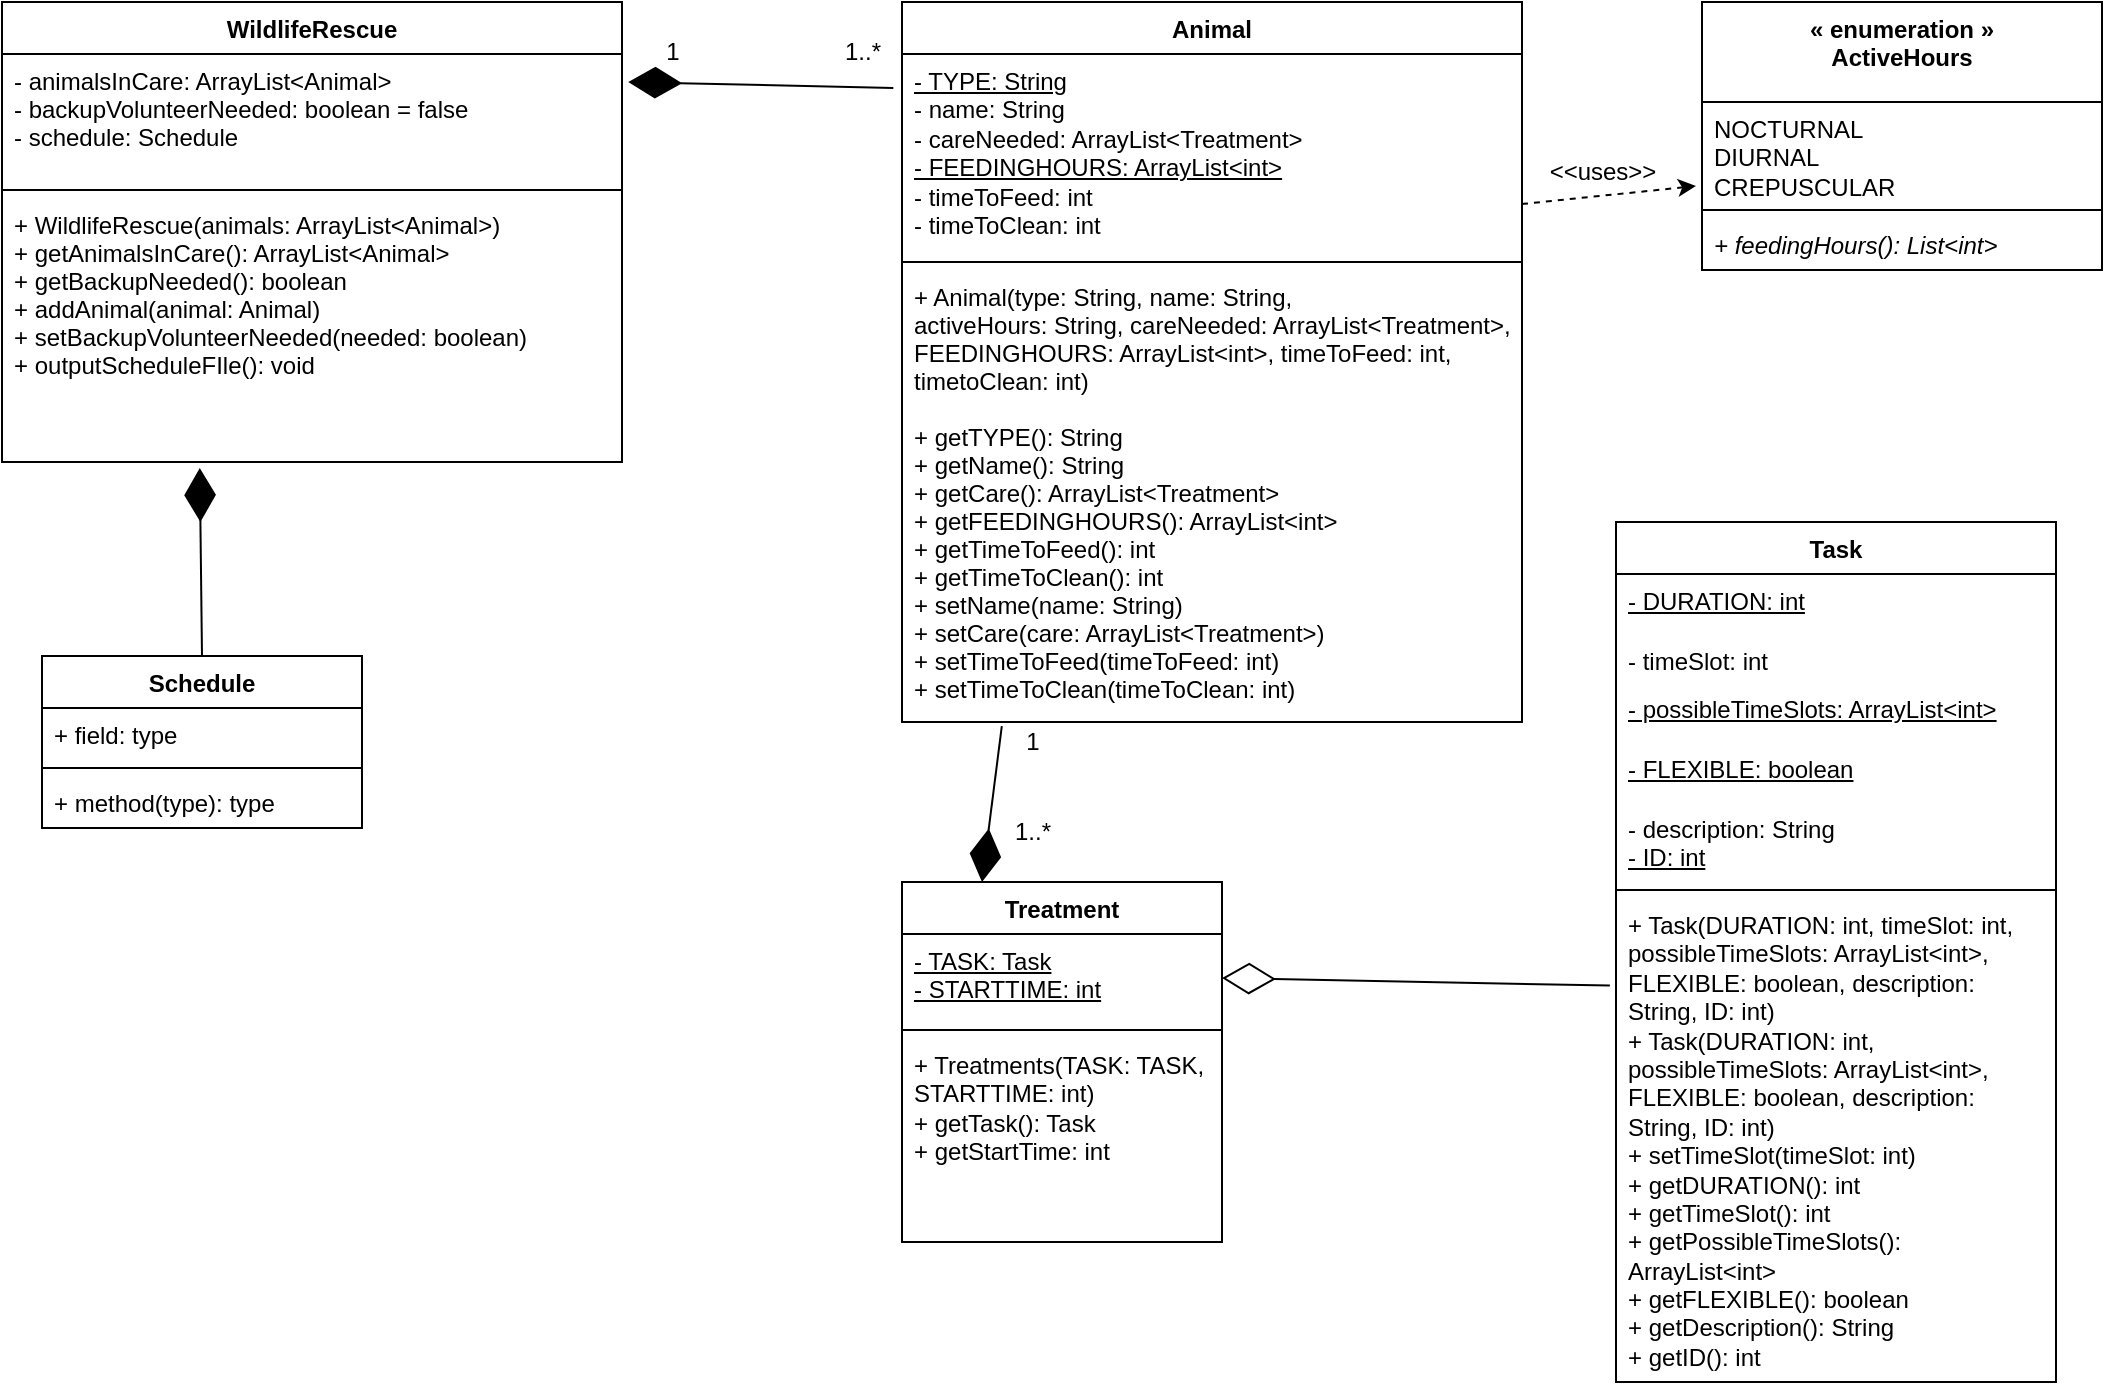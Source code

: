<mxfile version="21.0.4" type="github">
  <diagram id="2KpLl_mZCOHA58I0HmC6" name="Page-1">
    <mxGraphModel dx="1886" dy="858" grid="1" gridSize="10" guides="1" tooltips="1" connect="1" arrows="1" fold="1" page="1" pageScale="1" pageWidth="1100" pageHeight="850" math="0" shadow="0">
      <root>
        <mxCell id="0" />
        <mxCell id="1" parent="0" />
        <mxCell id="-pHp2P_mZ8aD6D5N5FeK-2" value="WildlifeRescue" style="swimlane;fontStyle=1;align=center;verticalAlign=top;childLayout=stackLayout;horizontal=1;startSize=26;horizontalStack=0;resizeParent=1;resizeParentMax=0;resizeLast=0;collapsible=1;marginBottom=0;" parent="1" vertex="1">
          <mxGeometry x="20" y="70" width="310" height="230" as="geometry">
            <mxRectangle x="470" y="20" width="130" height="30" as="alternateBounds" />
          </mxGeometry>
        </mxCell>
        <mxCell id="-pHp2P_mZ8aD6D5N5FeK-3" value="- animalsInCare: ArrayList&lt;Animal&gt;&#xa;- backupVolunteerNeeded: boolean = false&#xa;- schedule: Schedule" style="text;strokeColor=none;fillColor=none;align=left;verticalAlign=top;spacingLeft=4;spacingRight=4;overflow=hidden;rotatable=0;points=[[0,0.5],[1,0.5]];portConstraint=eastwest;" parent="-pHp2P_mZ8aD6D5N5FeK-2" vertex="1">
          <mxGeometry y="26" width="310" height="64" as="geometry" />
        </mxCell>
        <mxCell id="-pHp2P_mZ8aD6D5N5FeK-4" value="" style="line;strokeWidth=1;fillColor=none;align=left;verticalAlign=middle;spacingTop=-1;spacingLeft=3;spacingRight=3;rotatable=0;labelPosition=right;points=[];portConstraint=eastwest;strokeColor=inherit;" parent="-pHp2P_mZ8aD6D5N5FeK-2" vertex="1">
          <mxGeometry y="90" width="310" height="8" as="geometry" />
        </mxCell>
        <mxCell id="-pHp2P_mZ8aD6D5N5FeK-5" value="+ WildlifeRescue(animals: ArrayList&lt;Animal&gt;)&#xa;+ getAnimalsInCare(): ArrayList&lt;Animal&gt;&#xa;+ getBackupNeeded(): boolean&#xa;+ addAnimal(animal: Animal)&#xa;+ setBackupVolunteerNeeded(needed: boolean)&#xa;+ outputScheduleFIle(): void" style="text;strokeColor=none;fillColor=none;align=left;verticalAlign=top;spacingLeft=4;spacingRight=4;overflow=hidden;rotatable=0;points=[[0,0.5],[1,0.5]];portConstraint=eastwest;" parent="-pHp2P_mZ8aD6D5N5FeK-2" vertex="1">
          <mxGeometry y="98" width="310" height="132" as="geometry" />
        </mxCell>
        <mxCell id="-pHp2P_mZ8aD6D5N5FeK-6" value="Animal" style="swimlane;fontStyle=1;align=center;verticalAlign=top;childLayout=stackLayout;horizontal=1;startSize=26;horizontalStack=0;resizeParent=1;resizeParentMax=0;resizeLast=0;collapsible=1;marginBottom=0;" parent="1" vertex="1">
          <mxGeometry x="470" y="70" width="310" height="360" as="geometry" />
        </mxCell>
        <mxCell id="-pHp2P_mZ8aD6D5N5FeK-33" value="&lt;span style=&quot;font-family: Helvetica; font-size: 12px; font-style: normal; font-variant-ligatures: normal; font-variant-caps: normal; font-weight: 400; letter-spacing: normal; orphans: 2; text-align: left; text-indent: 0px; text-transform: none; widows: 2; word-spacing: 0px; -webkit-text-stroke-width: 0px; text-decoration-thickness: initial; text-decoration-style: initial; text-decoration-color: initial; float: none; display: inline !important;&quot;&gt;&lt;u&gt;- TYPE: String&lt;br&gt;&lt;/u&gt;- name: String&lt;br&gt;- careNeeded: ArrayList&amp;lt;Treatment&amp;gt;&lt;br&gt;&lt;u&gt;- FEEDINGHOURS: ArrayList&amp;lt;int&amp;gt;&lt;/u&gt;&lt;br&gt;- timeToFeed: int&lt;br&gt;- timeToClean: int&amp;nbsp;&lt;/span&gt;" style="text;whiteSpace=wrap;html=1;labelBackgroundColor=none;fontColor=default;spacingLeft=4;spacingRight=4;fontStyle=0;" parent="-pHp2P_mZ8aD6D5N5FeK-6" vertex="1">
          <mxGeometry y="26" width="310" height="100" as="geometry" />
        </mxCell>
        <mxCell id="-pHp2P_mZ8aD6D5N5FeK-11" value="" style="line;strokeWidth=1;fillColor=none;align=left;verticalAlign=middle;spacingTop=-1;spacingLeft=3;spacingRight=3;rotatable=0;labelPosition=right;points=[];portConstraint=eastwest;strokeColor=inherit;" parent="-pHp2P_mZ8aD6D5N5FeK-6" vertex="1">
          <mxGeometry y="126" width="310" height="8" as="geometry" />
        </mxCell>
        <mxCell id="-pHp2P_mZ8aD6D5N5FeK-12" value="+ Animal(type: String, name: String, &#xa;activeHours: String, careNeeded: ArrayList&lt;Treatment&gt;, &#xa;FEEDINGHOURS: ArrayList&lt;int&gt;, timeToFeed: int, &#xa;timetoClean: int)&#xa;&#xa;+ getTYPE(): String&#xa;+ getName(): String&#xa;+ getCare(): ArrayList&lt;Treatment&gt;&#xa;+ getFEEDINGHOURS(): ArrayList&lt;int&gt;&#xa;+ getTimeToFeed(): int&#xa;+ getTimeToClean(): int&#xa;+ setName(name: String)&#xa;+ setCare(care: ArrayList&lt;Treatment&gt;)&#xa;+ setTimeToFeed(timeToFeed: int)&#xa;+ setTimeToClean(timeToClean: int)&#xa;&#xa;" style="text;strokeColor=none;fillColor=none;align=left;verticalAlign=top;spacingLeft=4;spacingRight=4;overflow=hidden;rotatable=0;points=[[0,0.5],[1,0.5]];portConstraint=eastwest;" parent="-pHp2P_mZ8aD6D5N5FeK-6" vertex="1">
          <mxGeometry y="134" width="310" height="226" as="geometry" />
        </mxCell>
        <mxCell id="-pHp2P_mZ8aD6D5N5FeK-13" value="« enumeration »&lt;br style=&quot;border-color: var(--border-color); font-weight: 400;&quot;&gt;&lt;b style=&quot;border-color: var(--border-color);&quot;&gt;ActiveHours&lt;/b&gt;" style="swimlane;fontStyle=1;align=center;verticalAlign=top;childLayout=stackLayout;horizontal=1;startSize=50;horizontalStack=0;resizeParent=1;resizeParentMax=0;resizeLast=0;collapsible=1;marginBottom=0;whiteSpace=wrap;html=1;" parent="1" vertex="1">
          <mxGeometry x="870" y="70" width="200" height="134" as="geometry" />
        </mxCell>
        <mxCell id="-pHp2P_mZ8aD6D5N5FeK-14" value="NOCTURNAL&lt;br&gt;DIURNAL&lt;br&gt;CREPUSCULAR" style="text;strokeColor=none;fillColor=none;align=left;verticalAlign=top;spacingLeft=4;spacingRight=4;overflow=hidden;rotatable=0;points=[[0,0.5],[1,0.5]];portConstraint=eastwest;whiteSpace=wrap;html=1;" parent="-pHp2P_mZ8aD6D5N5FeK-13" vertex="1">
          <mxGeometry y="50" width="200" height="50" as="geometry" />
        </mxCell>
        <mxCell id="-pHp2P_mZ8aD6D5N5FeK-15" value="" style="line;strokeWidth=1;fillColor=none;align=left;verticalAlign=middle;spacingTop=-1;spacingLeft=3;spacingRight=3;rotatable=0;labelPosition=right;points=[];portConstraint=eastwest;strokeColor=inherit;" parent="-pHp2P_mZ8aD6D5N5FeK-13" vertex="1">
          <mxGeometry y="100" width="200" height="8" as="geometry" />
        </mxCell>
        <mxCell id="-pHp2P_mZ8aD6D5N5FeK-16" value="&lt;i&gt;+ feedingHours(): List&amp;lt;int&amp;gt;&lt;/i&gt;" style="text;strokeColor=none;fillColor=none;align=left;verticalAlign=top;spacingLeft=4;spacingRight=4;overflow=hidden;rotatable=0;points=[[0,0.5],[1,0.5]];portConstraint=eastwest;whiteSpace=wrap;html=1;" parent="-pHp2P_mZ8aD6D5N5FeK-13" vertex="1">
          <mxGeometry y="108" width="200" height="26" as="geometry" />
        </mxCell>
        <mxCell id="-pHp2P_mZ8aD6D5N5FeK-18" value="" style="endArrow=diamondThin;endFill=1;endSize=24;html=1;rounded=0;entryX=1.01;entryY=0.219;entryDx=0;entryDy=0;entryPerimeter=0;exitX=-0.014;exitY=0.17;exitDx=0;exitDy=0;exitPerimeter=0;" parent="1" source="-pHp2P_mZ8aD6D5N5FeK-33" target="-pHp2P_mZ8aD6D5N5FeK-3" edge="1">
          <mxGeometry width="160" relative="1" as="geometry">
            <mxPoint x="440" y="180" as="sourcePoint" />
            <mxPoint x="470" y="108" as="targetPoint" />
          </mxGeometry>
        </mxCell>
        <mxCell id="-pHp2P_mZ8aD6D5N5FeK-19" value="Task" style="swimlane;fontStyle=1;align=center;verticalAlign=top;childLayout=stackLayout;horizontal=1;startSize=26;horizontalStack=0;resizeParent=1;resizeParentMax=0;resizeLast=0;collapsible=1;marginBottom=0;whiteSpace=wrap;html=1;" parent="1" vertex="1">
          <mxGeometry x="827" y="330" width="220" height="430" as="geometry" />
        </mxCell>
        <mxCell id="HXh5B0J5rtE3h4fHHcjP-2" value="&lt;u&gt;- DURATION: int&lt;/u&gt;" style="text;html=1;strokeColor=none;fillColor=none;align=left;verticalAlign=top;whiteSpace=wrap;rounded=0;spacingLeft=4;spacingRight=4;" parent="-pHp2P_mZ8aD6D5N5FeK-19" vertex="1">
          <mxGeometry y="26" width="220" height="30" as="geometry" />
        </mxCell>
        <mxCell id="-pHp2P_mZ8aD6D5N5FeK-20" value="- timeSlot: int" style="text;strokeColor=none;fillColor=none;align=left;verticalAlign=top;spacingLeft=4;spacingRight=4;overflow=hidden;rotatable=0;points=[[0,0.5],[1,0.5]];portConstraint=eastwest;whiteSpace=wrap;html=1;" parent="-pHp2P_mZ8aD6D5N5FeK-19" vertex="1">
          <mxGeometry y="56" width="220" height="24" as="geometry" />
        </mxCell>
        <mxCell id="HXh5B0J5rtE3h4fHHcjP-1" value="&lt;u&gt;- possibleTimeSlots: ArrayList&amp;lt;int&amp;gt;&lt;br&gt;&lt;br&gt;&lt;/u&gt;" style="text;html=1;strokeColor=none;fillColor=none;align=left;verticalAlign=top;whiteSpace=wrap;rounded=0;spacingLeft=4;spacingRight=4;" parent="-pHp2P_mZ8aD6D5N5FeK-19" vertex="1">
          <mxGeometry y="80" width="220" height="30" as="geometry" />
        </mxCell>
        <mxCell id="-pHp2P_mZ8aD6D5N5FeK-21" value="&lt;u&gt;- FLEXIBLE: boolean&lt;/u&gt;" style="text;strokeColor=none;fillColor=none;align=left;verticalAlign=top;spacingLeft=4;spacingRight=4;overflow=hidden;rotatable=0;points=[[0,0.5],[1,0.5]];portConstraint=eastwest;whiteSpace=wrap;html=1;" parent="-pHp2P_mZ8aD6D5N5FeK-19" vertex="1">
          <mxGeometry y="110" width="220" height="30" as="geometry" />
        </mxCell>
        <mxCell id="HXh5B0J5rtE3h4fHHcjP-4" value="- description: String&lt;br&gt;&lt;u&gt;- ID: int&lt;/u&gt;" style="text;html=1;strokeColor=none;fillColor=none;align=left;verticalAlign=top;whiteSpace=wrap;rounded=0;spacingLeft=4;spacingRight=4;" parent="-pHp2P_mZ8aD6D5N5FeK-19" vertex="1">
          <mxGeometry y="140" width="220" height="40" as="geometry" />
        </mxCell>
        <mxCell id="-pHp2P_mZ8aD6D5N5FeK-22" value="" style="line;strokeWidth=1;fillColor=none;align=left;verticalAlign=middle;spacingTop=-1;spacingLeft=3;spacingRight=3;rotatable=0;labelPosition=right;points=[];portConstraint=eastwest;strokeColor=inherit;" parent="-pHp2P_mZ8aD6D5N5FeK-19" vertex="1">
          <mxGeometry y="180" width="220" height="8" as="geometry" />
        </mxCell>
        <mxCell id="-pHp2P_mZ8aD6D5N5FeK-23" value="+ Task(DURATION: int, timeSlot: int, possibleTimeSlots: ArrayList&amp;lt;int&amp;gt;, FLEXIBLE: boolean, description: String, ID: int)&lt;br&gt;+ Task(DURATION: int, possibleTimeSlots: ArrayList&amp;lt;int&amp;gt;, FLEXIBLE: boolean, description: String, ID: int)&lt;br&gt;+ setTimeSlot(timeSlot: int)&lt;br&gt;+ getDURATION(): int&lt;br&gt;+ getTimeSlot(): int&lt;br&gt;+ getPossibleTimeSlots(): ArrayList&amp;lt;int&amp;gt;&lt;br&gt;+ getFLEXIBLE(): boolean&lt;br&gt;+ getDescription(): String&lt;br&gt;+ getID(): int" style="text;strokeColor=none;fillColor=none;align=left;verticalAlign=top;spacingLeft=4;spacingRight=4;overflow=hidden;rotatable=0;points=[[0,0.5],[1,0.5]];portConstraint=eastwest;whiteSpace=wrap;html=1;" parent="-pHp2P_mZ8aD6D5N5FeK-19" vertex="1">
          <mxGeometry y="188" width="220" height="242" as="geometry" />
        </mxCell>
        <mxCell id="-pHp2P_mZ8aD6D5N5FeK-25" value="1" style="text;html=1;align=center;verticalAlign=middle;resizable=0;points=[];autosize=1;strokeColor=none;fillColor=none;" parent="1" vertex="1">
          <mxGeometry x="340" y="80" width="30" height="30" as="geometry" />
        </mxCell>
        <mxCell id="-pHp2P_mZ8aD6D5N5FeK-26" value="1..*" style="text;html=1;align=center;verticalAlign=middle;resizable=0;points=[];autosize=1;strokeColor=none;fillColor=none;" parent="1" vertex="1">
          <mxGeometry x="430" y="80" width="40" height="30" as="geometry" />
        </mxCell>
        <mxCell id="X3xmoL7LCD3JFngqE5RC-1" value="" style="html=1;labelBackgroundColor=#ffffff;startArrow=none;startFill=0;startSize=6;endArrow=classic;endFill=1;endSize=6;jettySize=auto;orthogonalLoop=1;strokeWidth=1;dashed=1;fontSize=14;rounded=0;exitX=1;exitY=0.75;exitDx=0;exitDy=0;entryX=-0.015;entryY=0.84;entryDx=0;entryDy=0;entryPerimeter=0;" edge="1" parent="1" source="-pHp2P_mZ8aD6D5N5FeK-33" target="-pHp2P_mZ8aD6D5N5FeK-14">
          <mxGeometry width="60" height="60" relative="1" as="geometry">
            <mxPoint x="730" y="116" as="sourcePoint" />
            <mxPoint x="830" y="230" as="targetPoint" />
          </mxGeometry>
        </mxCell>
        <mxCell id="X3xmoL7LCD3JFngqE5RC-2" value="&amp;lt;&amp;lt;uses&amp;gt;&amp;gt;" style="text;html=1;align=center;verticalAlign=middle;resizable=0;points=[];autosize=1;strokeColor=none;fillColor=none;" vertex="1" parent="1">
          <mxGeometry x="780" y="140" width="80" height="30" as="geometry" />
        </mxCell>
        <mxCell id="X3xmoL7LCD3JFngqE5RC-3" value="Treatment" style="swimlane;fontStyle=1;align=center;verticalAlign=top;childLayout=stackLayout;horizontal=1;startSize=26;horizontalStack=0;resizeParent=1;resizeParentMax=0;resizeLast=0;collapsible=1;marginBottom=0;whiteSpace=wrap;html=1;" vertex="1" parent="1">
          <mxGeometry x="470" y="510" width="160" height="180" as="geometry" />
        </mxCell>
        <mxCell id="X3xmoL7LCD3JFngqE5RC-4" value="&lt;u&gt;- TASK: Task&lt;br&gt;- STARTTIME: int&lt;/u&gt;" style="text;strokeColor=none;fillColor=none;align=left;verticalAlign=top;spacingLeft=4;spacingRight=4;overflow=hidden;rotatable=0;points=[[0,0.5],[1,0.5]];portConstraint=eastwest;whiteSpace=wrap;html=1;" vertex="1" parent="X3xmoL7LCD3JFngqE5RC-3">
          <mxGeometry y="26" width="160" height="44" as="geometry" />
        </mxCell>
        <mxCell id="X3xmoL7LCD3JFngqE5RC-5" value="" style="line;strokeWidth=1;fillColor=none;align=left;verticalAlign=middle;spacingTop=-1;spacingLeft=3;spacingRight=3;rotatable=0;labelPosition=right;points=[];portConstraint=eastwest;strokeColor=inherit;" vertex="1" parent="X3xmoL7LCD3JFngqE5RC-3">
          <mxGeometry y="70" width="160" height="8" as="geometry" />
        </mxCell>
        <mxCell id="X3xmoL7LCD3JFngqE5RC-6" value="+ Treatments(TASK: TASK, STARTTIME: int)&lt;br&gt;+ getTask(): Task&lt;br&gt;+ getStartTime: int" style="text;strokeColor=none;fillColor=none;align=left;verticalAlign=top;spacingLeft=4;spacingRight=4;overflow=hidden;rotatable=0;points=[[0,0.5],[1,0.5]];portConstraint=eastwest;whiteSpace=wrap;html=1;" vertex="1" parent="X3xmoL7LCD3JFngqE5RC-3">
          <mxGeometry y="78" width="160" height="102" as="geometry" />
        </mxCell>
        <mxCell id="X3xmoL7LCD3JFngqE5RC-8" value="" style="endArrow=diamondThin;endFill=1;endSize=24;html=1;rounded=0;exitX=0.161;exitY=1.009;exitDx=0;exitDy=0;exitPerimeter=0;entryX=0.25;entryY=0;entryDx=0;entryDy=0;" edge="1" parent="1" source="-pHp2P_mZ8aD6D5N5FeK-12" target="X3xmoL7LCD3JFngqE5RC-3">
          <mxGeometry width="160" relative="1" as="geometry">
            <mxPoint x="480" y="452" as="sourcePoint" />
            <mxPoint x="620" y="450" as="targetPoint" />
          </mxGeometry>
        </mxCell>
        <mxCell id="X3xmoL7LCD3JFngqE5RC-9" value="1" style="text;html=1;align=center;verticalAlign=middle;resizable=0;points=[];autosize=1;strokeColor=none;fillColor=none;" vertex="1" parent="1">
          <mxGeometry x="520" y="425" width="30" height="30" as="geometry" />
        </mxCell>
        <mxCell id="X3xmoL7LCD3JFngqE5RC-10" value="1..*" style="text;html=1;align=center;verticalAlign=middle;resizable=0;points=[];autosize=1;strokeColor=none;fillColor=none;" vertex="1" parent="1">
          <mxGeometry x="515" y="470" width="40" height="30" as="geometry" />
        </mxCell>
        <mxCell id="X3xmoL7LCD3JFngqE5RC-11" value="" style="endArrow=diamondThin;endFill=0;endSize=24;html=1;rounded=0;entryX=1;entryY=0.5;entryDx=0;entryDy=0;exitX=-0.014;exitY=0.181;exitDx=0;exitDy=0;exitPerimeter=0;" edge="1" parent="1" source="-pHp2P_mZ8aD6D5N5FeK-23" target="X3xmoL7LCD3JFngqE5RC-4">
          <mxGeometry width="160" relative="1" as="geometry">
            <mxPoint x="620" y="599.5" as="sourcePoint" />
            <mxPoint x="780" y="599.5" as="targetPoint" />
          </mxGeometry>
        </mxCell>
        <mxCell id="X3xmoL7LCD3JFngqE5RC-12" value="Schedule" style="swimlane;fontStyle=1;align=center;verticalAlign=top;childLayout=stackLayout;horizontal=1;startSize=26;horizontalStack=0;resizeParent=1;resizeParentMax=0;resizeLast=0;collapsible=1;marginBottom=0;whiteSpace=wrap;html=1;" vertex="1" parent="1">
          <mxGeometry x="40" y="397" width="160" height="86" as="geometry" />
        </mxCell>
        <mxCell id="X3xmoL7LCD3JFngqE5RC-13" value="+ field: type" style="text;strokeColor=none;fillColor=none;align=left;verticalAlign=top;spacingLeft=4;spacingRight=4;overflow=hidden;rotatable=0;points=[[0,0.5],[1,0.5]];portConstraint=eastwest;whiteSpace=wrap;html=1;" vertex="1" parent="X3xmoL7LCD3JFngqE5RC-12">
          <mxGeometry y="26" width="160" height="26" as="geometry" />
        </mxCell>
        <mxCell id="X3xmoL7LCD3JFngqE5RC-14" value="" style="line;strokeWidth=1;fillColor=none;align=left;verticalAlign=middle;spacingTop=-1;spacingLeft=3;spacingRight=3;rotatable=0;labelPosition=right;points=[];portConstraint=eastwest;strokeColor=inherit;" vertex="1" parent="X3xmoL7LCD3JFngqE5RC-12">
          <mxGeometry y="52" width="160" height="8" as="geometry" />
        </mxCell>
        <mxCell id="X3xmoL7LCD3JFngqE5RC-15" value="+ method(type): type" style="text;strokeColor=none;fillColor=none;align=left;verticalAlign=top;spacingLeft=4;spacingRight=4;overflow=hidden;rotatable=0;points=[[0,0.5],[1,0.5]];portConstraint=eastwest;whiteSpace=wrap;html=1;" vertex="1" parent="X3xmoL7LCD3JFngqE5RC-12">
          <mxGeometry y="60" width="160" height="26" as="geometry" />
        </mxCell>
        <mxCell id="X3xmoL7LCD3JFngqE5RC-16" value="" style="endArrow=diamondThin;endFill=1;endSize=24;html=1;rounded=0;exitX=0.5;exitY=0;exitDx=0;exitDy=0;entryX=0.319;entryY=1.023;entryDx=0;entryDy=0;entryPerimeter=0;" edge="1" parent="1" source="X3xmoL7LCD3JFngqE5RC-12" target="-pHp2P_mZ8aD6D5N5FeK-5">
          <mxGeometry width="160" relative="1" as="geometry">
            <mxPoint x="140" y="360" as="sourcePoint" />
            <mxPoint x="300" y="360" as="targetPoint" />
          </mxGeometry>
        </mxCell>
      </root>
    </mxGraphModel>
  </diagram>
</mxfile>
